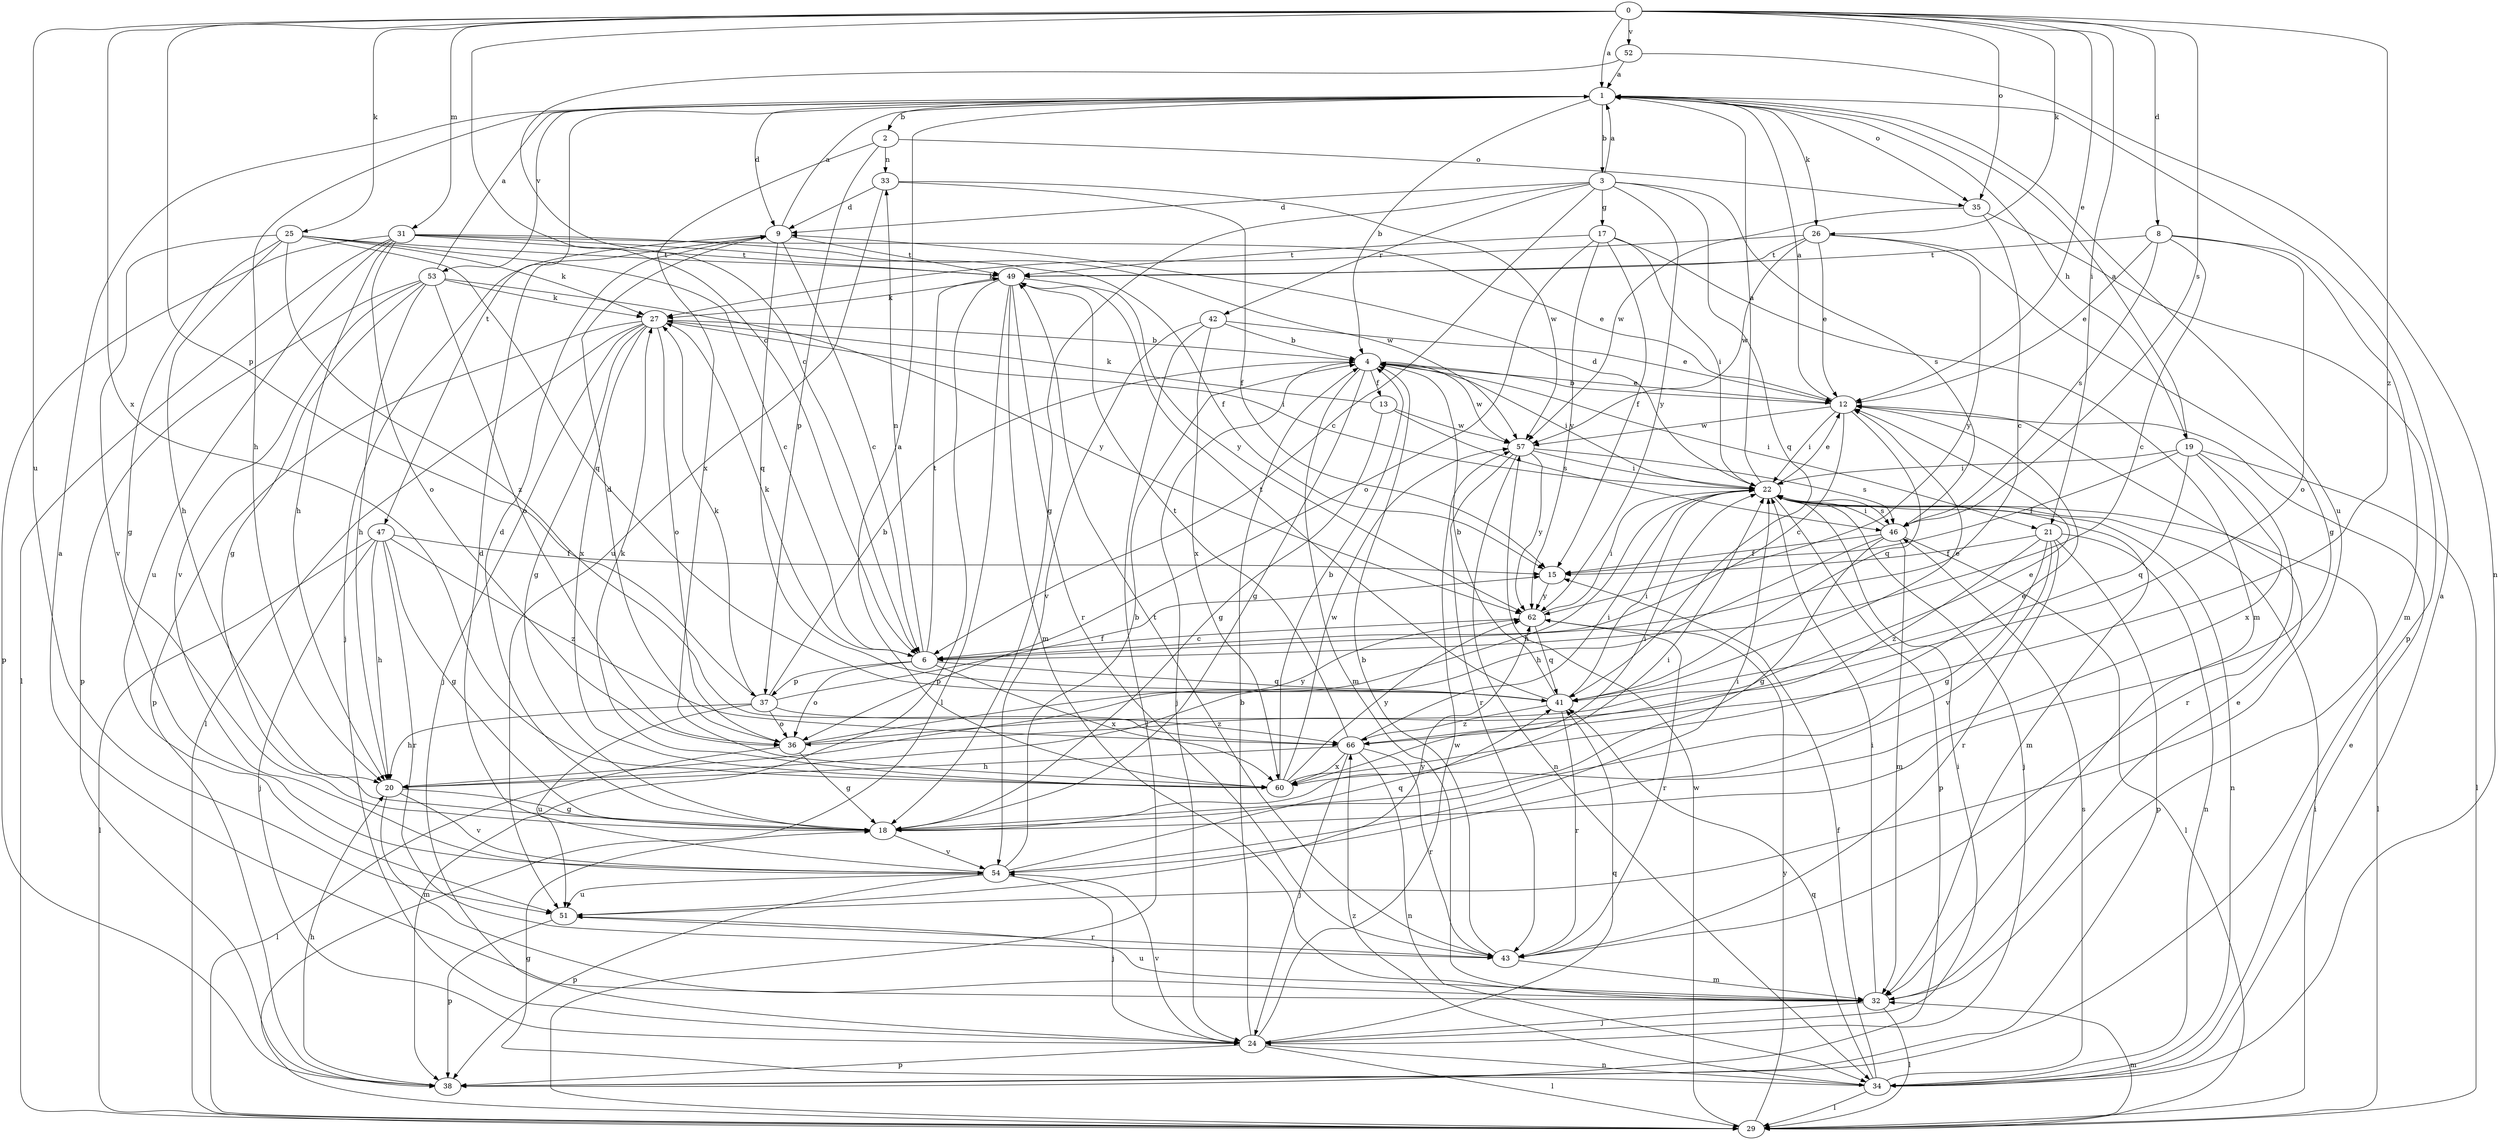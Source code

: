 strict digraph  {
0;
1;
2;
3;
4;
6;
8;
9;
12;
13;
15;
17;
18;
19;
20;
21;
22;
24;
25;
26;
27;
29;
31;
32;
33;
34;
35;
36;
37;
38;
41;
42;
43;
46;
47;
49;
51;
52;
53;
54;
57;
60;
62;
66;
0 -> 1  [label=a];
0 -> 6  [label=c];
0 -> 8  [label=d];
0 -> 12  [label=e];
0 -> 21  [label=i];
0 -> 25  [label=k];
0 -> 26  [label=k];
0 -> 31  [label=m];
0 -> 35  [label=o];
0 -> 37  [label=p];
0 -> 46  [label=s];
0 -> 51  [label=u];
0 -> 52  [label=v];
0 -> 60  [label=x];
0 -> 66  [label=z];
1 -> 2  [label=b];
1 -> 3  [label=b];
1 -> 4  [label=b];
1 -> 9  [label=d];
1 -> 19  [label=h];
1 -> 20  [label=h];
1 -> 26  [label=k];
1 -> 35  [label=o];
1 -> 47  [label=t];
1 -> 51  [label=u];
1 -> 53  [label=v];
2 -> 33  [label=n];
2 -> 35  [label=o];
2 -> 37  [label=p];
2 -> 60  [label=x];
3 -> 1  [label=a];
3 -> 6  [label=c];
3 -> 9  [label=d];
3 -> 17  [label=g];
3 -> 18  [label=g];
3 -> 41  [label=q];
3 -> 42  [label=r];
3 -> 46  [label=s];
3 -> 62  [label=y];
4 -> 12  [label=e];
4 -> 13  [label=f];
4 -> 18  [label=g];
4 -> 21  [label=i];
4 -> 22  [label=i];
4 -> 24  [label=j];
4 -> 32  [label=m];
4 -> 57  [label=w];
6 -> 27  [label=k];
6 -> 33  [label=n];
6 -> 36  [label=o];
6 -> 37  [label=p];
6 -> 41  [label=q];
6 -> 49  [label=t];
6 -> 60  [label=x];
8 -> 6  [label=c];
8 -> 12  [label=e];
8 -> 32  [label=m];
8 -> 36  [label=o];
8 -> 46  [label=s];
8 -> 49  [label=t];
9 -> 1  [label=a];
9 -> 6  [label=c];
9 -> 24  [label=j];
9 -> 41  [label=q];
9 -> 49  [label=t];
12 -> 1  [label=a];
12 -> 4  [label=b];
12 -> 6  [label=c];
12 -> 22  [label=i];
12 -> 41  [label=q];
12 -> 57  [label=w];
13 -> 18  [label=g];
13 -> 27  [label=k];
13 -> 46  [label=s];
13 -> 57  [label=w];
15 -> 62  [label=y];
17 -> 15  [label=f];
17 -> 22  [label=i];
17 -> 32  [label=m];
17 -> 36  [label=o];
17 -> 49  [label=t];
17 -> 62  [label=y];
18 -> 9  [label=d];
18 -> 22  [label=i];
18 -> 54  [label=v];
19 -> 1  [label=a];
19 -> 15  [label=f];
19 -> 22  [label=i];
19 -> 29  [label=l];
19 -> 41  [label=q];
19 -> 43  [label=r];
19 -> 60  [label=x];
20 -> 18  [label=g];
20 -> 32  [label=m];
20 -> 54  [label=v];
21 -> 15  [label=f];
21 -> 18  [label=g];
21 -> 34  [label=n];
21 -> 38  [label=p];
21 -> 43  [label=r];
21 -> 54  [label=v];
21 -> 66  [label=z];
22 -> 1  [label=a];
22 -> 9  [label=d];
22 -> 12  [label=e];
22 -> 20  [label=h];
22 -> 24  [label=j];
22 -> 29  [label=l];
22 -> 32  [label=m];
22 -> 34  [label=n];
22 -> 38  [label=p];
22 -> 46  [label=s];
24 -> 4  [label=b];
24 -> 22  [label=i];
24 -> 29  [label=l];
24 -> 34  [label=n];
24 -> 38  [label=p];
24 -> 41  [label=q];
24 -> 54  [label=v];
24 -> 57  [label=w];
25 -> 6  [label=c];
25 -> 18  [label=g];
25 -> 20  [label=h];
25 -> 27  [label=k];
25 -> 41  [label=q];
25 -> 49  [label=t];
25 -> 54  [label=v];
25 -> 66  [label=z];
26 -> 12  [label=e];
26 -> 18  [label=g];
26 -> 27  [label=k];
26 -> 49  [label=t];
26 -> 57  [label=w];
26 -> 62  [label=y];
27 -> 4  [label=b];
27 -> 18  [label=g];
27 -> 22  [label=i];
27 -> 24  [label=j];
27 -> 29  [label=l];
27 -> 36  [label=o];
27 -> 38  [label=p];
27 -> 60  [label=x];
29 -> 22  [label=i];
29 -> 32  [label=m];
29 -> 57  [label=w];
29 -> 62  [label=y];
31 -> 12  [label=e];
31 -> 15  [label=f];
31 -> 20  [label=h];
31 -> 29  [label=l];
31 -> 36  [label=o];
31 -> 38  [label=p];
31 -> 49  [label=t];
31 -> 51  [label=u];
31 -> 57  [label=w];
32 -> 1  [label=a];
32 -> 12  [label=e];
32 -> 22  [label=i];
32 -> 24  [label=j];
32 -> 29  [label=l];
32 -> 51  [label=u];
33 -> 9  [label=d];
33 -> 15  [label=f];
33 -> 51  [label=u];
33 -> 57  [label=w];
34 -> 1  [label=a];
34 -> 12  [label=e];
34 -> 15  [label=f];
34 -> 18  [label=g];
34 -> 29  [label=l];
34 -> 41  [label=q];
34 -> 46  [label=s];
34 -> 66  [label=z];
35 -> 6  [label=c];
35 -> 38  [label=p];
35 -> 57  [label=w];
36 -> 9  [label=d];
36 -> 12  [label=e];
36 -> 18  [label=g];
36 -> 29  [label=l];
36 -> 62  [label=y];
37 -> 4  [label=b];
37 -> 15  [label=f];
37 -> 20  [label=h];
37 -> 27  [label=k];
37 -> 36  [label=o];
37 -> 51  [label=u];
37 -> 66  [label=z];
38 -> 20  [label=h];
41 -> 4  [label=b];
41 -> 12  [label=e];
41 -> 22  [label=i];
41 -> 43  [label=r];
41 -> 49  [label=t];
41 -> 66  [label=z];
42 -> 4  [label=b];
42 -> 12  [label=e];
42 -> 29  [label=l];
42 -> 54  [label=v];
42 -> 60  [label=x];
43 -> 4  [label=b];
43 -> 32  [label=m];
43 -> 49  [label=t];
46 -> 15  [label=f];
46 -> 18  [label=g];
46 -> 20  [label=h];
46 -> 22  [label=i];
46 -> 29  [label=l];
46 -> 32  [label=m];
47 -> 15  [label=f];
47 -> 18  [label=g];
47 -> 20  [label=h];
47 -> 24  [label=j];
47 -> 29  [label=l];
47 -> 43  [label=r];
47 -> 66  [label=z];
49 -> 27  [label=k];
49 -> 29  [label=l];
49 -> 32  [label=m];
49 -> 38  [label=p];
49 -> 43  [label=r];
49 -> 62  [label=y];
51 -> 38  [label=p];
51 -> 43  [label=r];
51 -> 62  [label=y];
52 -> 1  [label=a];
52 -> 6  [label=c];
52 -> 34  [label=n];
53 -> 1  [label=a];
53 -> 18  [label=g];
53 -> 20  [label=h];
53 -> 27  [label=k];
53 -> 36  [label=o];
53 -> 38  [label=p];
53 -> 54  [label=v];
53 -> 62  [label=y];
54 -> 4  [label=b];
54 -> 9  [label=d];
54 -> 22  [label=i];
54 -> 24  [label=j];
54 -> 38  [label=p];
54 -> 41  [label=q];
54 -> 51  [label=u];
57 -> 22  [label=i];
57 -> 34  [label=n];
57 -> 43  [label=r];
57 -> 46  [label=s];
57 -> 62  [label=y];
60 -> 1  [label=a];
60 -> 4  [label=b];
60 -> 12  [label=e];
60 -> 22  [label=i];
60 -> 27  [label=k];
60 -> 57  [label=w];
60 -> 62  [label=y];
62 -> 6  [label=c];
62 -> 22  [label=i];
62 -> 41  [label=q];
62 -> 43  [label=r];
66 -> 20  [label=h];
66 -> 22  [label=i];
66 -> 24  [label=j];
66 -> 34  [label=n];
66 -> 43  [label=r];
66 -> 49  [label=t];
66 -> 60  [label=x];
}
